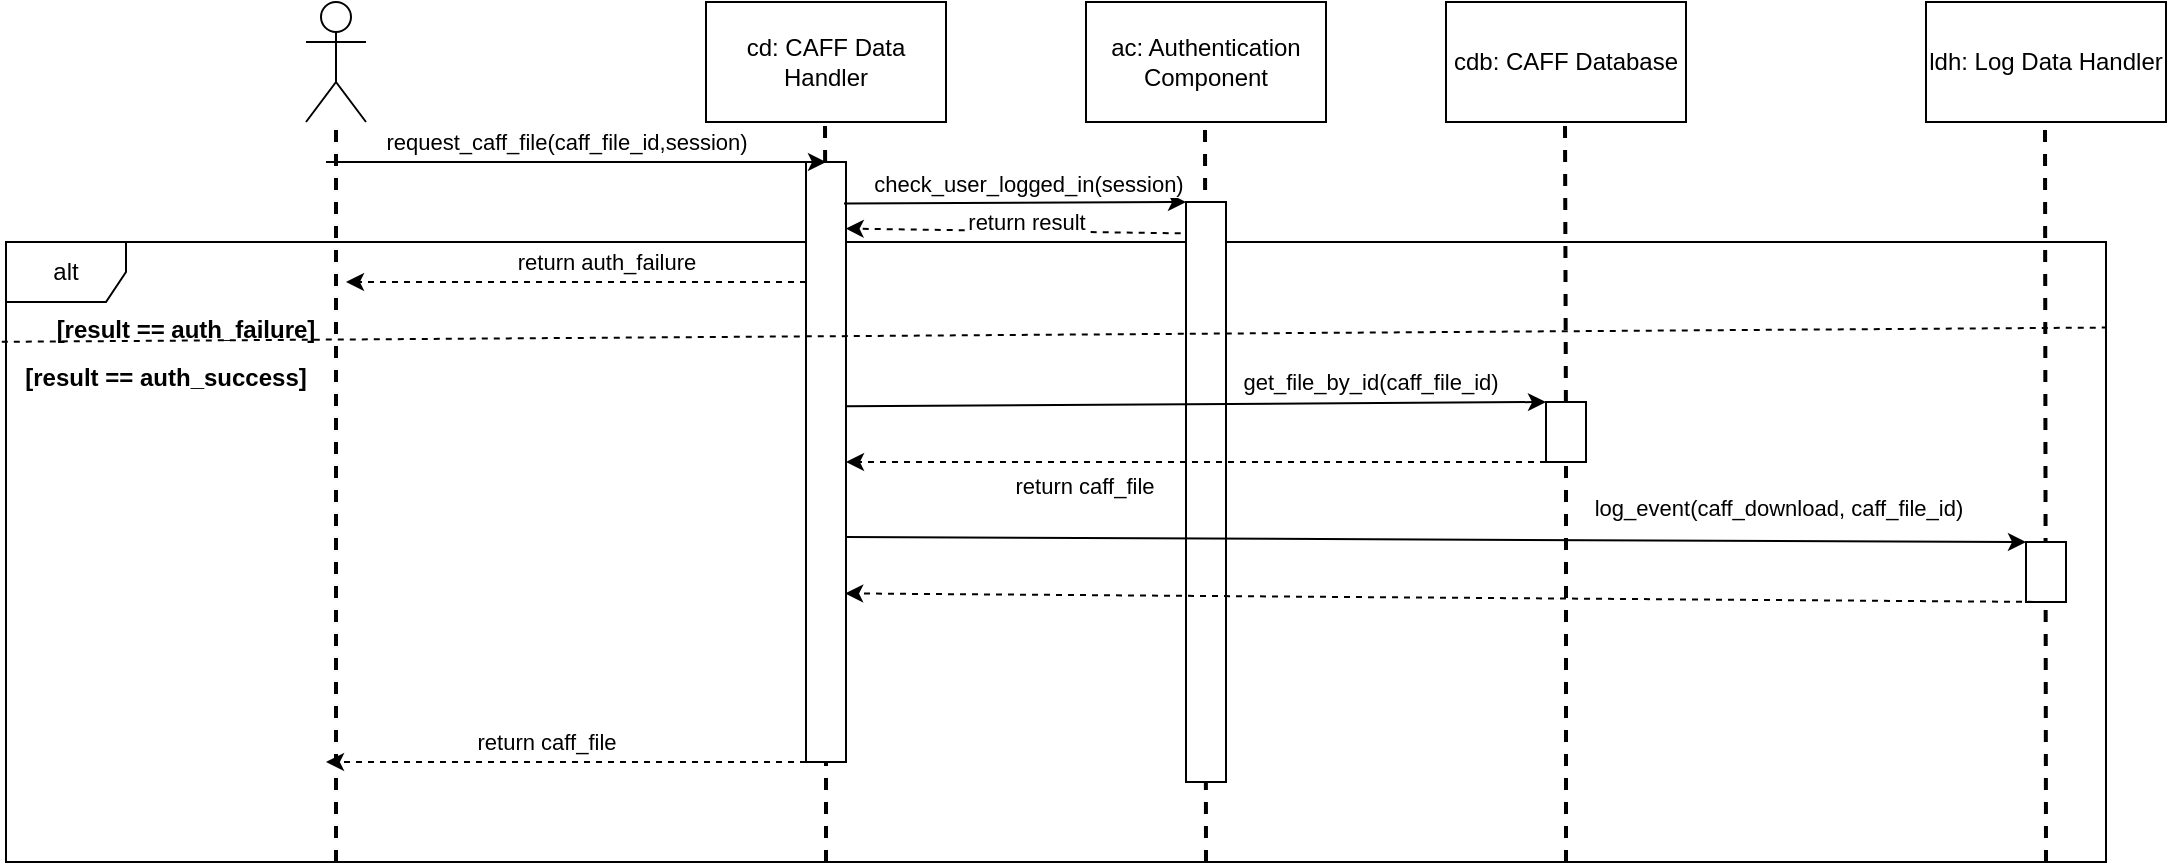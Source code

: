 <mxfile version="15.5.2" type="device"><diagram id="kgpKYQtTHZ0yAKxKKP6v" name="Page-1"><mxGraphModel dx="1199" dy="739" grid="1" gridSize="10" guides="1" tooltips="1" connect="1" arrows="1" fold="1" page="1" pageScale="1" pageWidth="850" pageHeight="1100" math="0" shadow="0"><root><mxCell id="0"/><mxCell id="1" parent="0"/><mxCell id="h9cBVhNPt7lurFuzkdUt-40" value="alt" style="shape=umlFrame;whiteSpace=wrap;html=1;" vertex="1" parent="1"><mxGeometry x="-210" y="240" width="1050" height="310" as="geometry"/></mxCell><mxCell id="h9cBVhNPt7lurFuzkdUt-1" value="" style="shape=umlActor;verticalLabelPosition=bottom;verticalAlign=top;html=1;outlineConnect=0;" vertex="1" parent="1"><mxGeometry x="-60" y="120" width="30" height="60" as="geometry"/></mxCell><mxCell id="h9cBVhNPt7lurFuzkdUt-4" value="" style="endArrow=none;dashed=1;html=1;strokeWidth=2;rounded=0;" edge="1" parent="1" target="h9cBVhNPt7lurFuzkdUt-1"><mxGeometry width="50" height="50" relative="1" as="geometry"><mxPoint x="-45" y="550" as="sourcePoint"/><mxPoint x="30" y="350" as="targetPoint"/></mxGeometry></mxCell><mxCell id="h9cBVhNPt7lurFuzkdUt-5" value="cd: CAFF Data Handler" style="rounded=0;whiteSpace=wrap;html=1;" vertex="1" parent="1"><mxGeometry x="140" y="120" width="120" height="60" as="geometry"/></mxCell><mxCell id="h9cBVhNPt7lurFuzkdUt-6" value="" style="endArrow=none;dashed=1;html=1;strokeWidth=2;rounded=0;startArrow=none;" edge="1" parent="1" source="h9cBVhNPt7lurFuzkdUt-7"><mxGeometry width="50" height="50" relative="1" as="geometry"><mxPoint x="199.5" y="520" as="sourcePoint"/><mxPoint x="199.5" y="180" as="targetPoint"/></mxGeometry></mxCell><mxCell id="h9cBVhNPt7lurFuzkdUt-7" value="" style="rounded=0;whiteSpace=wrap;html=1;" vertex="1" parent="1"><mxGeometry x="190" y="200" width="20" height="300" as="geometry"/></mxCell><mxCell id="h9cBVhNPt7lurFuzkdUt-8" value="" style="endArrow=none;dashed=1;html=1;strokeWidth=2;rounded=0;" edge="1" parent="1" target="h9cBVhNPt7lurFuzkdUt-7"><mxGeometry width="50" height="50" relative="1" as="geometry"><mxPoint x="200" y="550" as="sourcePoint"/><mxPoint x="199.5" y="180" as="targetPoint"/></mxGeometry></mxCell><mxCell id="h9cBVhNPt7lurFuzkdUt-9" value="ac: Authentication Component" style="rounded=0;whiteSpace=wrap;html=1;" vertex="1" parent="1"><mxGeometry x="330" y="120" width="120" height="60" as="geometry"/></mxCell><mxCell id="h9cBVhNPt7lurFuzkdUt-10" value="" style="endArrow=none;dashed=1;html=1;strokeWidth=2;rounded=0;startArrow=none;" edge="1" parent="1"><mxGeometry width="50" height="50" relative="1" as="geometry"><mxPoint x="390" y="550" as="sourcePoint"/><mxPoint x="389.5" y="180" as="targetPoint"/></mxGeometry></mxCell><mxCell id="h9cBVhNPt7lurFuzkdUt-11" value="" style="rounded=0;whiteSpace=wrap;html=1;" vertex="1" parent="1"><mxGeometry x="380" y="220" width="20" height="290" as="geometry"/></mxCell><mxCell id="h9cBVhNPt7lurFuzkdUt-13" value="cdb: CAFF Database" style="rounded=0;whiteSpace=wrap;html=1;" vertex="1" parent="1"><mxGeometry x="510" y="120" width="120" height="60" as="geometry"/></mxCell><mxCell id="h9cBVhNPt7lurFuzkdUt-14" value="" style="endArrow=none;dashed=1;html=1;strokeWidth=2;rounded=0;startArrow=none;" edge="1" parent="1" source="h9cBVhNPt7lurFuzkdUt-15"><mxGeometry width="50" height="50" relative="1" as="geometry"><mxPoint x="570" y="550" as="sourcePoint"/><mxPoint x="569.5" y="180" as="targetPoint"/></mxGeometry></mxCell><mxCell id="h9cBVhNPt7lurFuzkdUt-16" value="ldh: Log Data Handler" style="rounded=0;whiteSpace=wrap;html=1;" vertex="1" parent="1"><mxGeometry x="750" y="120" width="120" height="60" as="geometry"/></mxCell><mxCell id="h9cBVhNPt7lurFuzkdUt-17" value="" style="endArrow=none;dashed=1;html=1;strokeWidth=2;rounded=0;startArrow=none;" edge="1" parent="1"><mxGeometry width="50" height="50" relative="1" as="geometry"><mxPoint x="810" y="550" as="sourcePoint"/><mxPoint x="809.5" y="180" as="targetPoint"/></mxGeometry></mxCell><mxCell id="h9cBVhNPt7lurFuzkdUt-18" value="" style="rounded=0;whiteSpace=wrap;html=1;" vertex="1" parent="1"><mxGeometry x="800" y="390" width="20" height="30" as="geometry"/></mxCell><mxCell id="h9cBVhNPt7lurFuzkdUt-19" value="" style="endArrow=classic;html=1;rounded=0;entryX=0.5;entryY=0;entryDx=0;entryDy=0;" edge="1" parent="1" target="h9cBVhNPt7lurFuzkdUt-7"><mxGeometry width="50" height="50" relative="1" as="geometry"><mxPoint x="-50" y="200" as="sourcePoint"/><mxPoint x="270" y="540" as="targetPoint"/></mxGeometry></mxCell><mxCell id="h9cBVhNPt7lurFuzkdUt-20" value="request_caff_file(caff_file_id,session)" style="edgeLabel;html=1;align=center;verticalAlign=middle;resizable=0;points=[];" vertex="1" connectable="0" parent="h9cBVhNPt7lurFuzkdUt-19"><mxGeometry x="-0.397" y="2" relative="1" as="geometry"><mxPoint x="44" y="-8" as="offset"/></mxGeometry></mxCell><mxCell id="h9cBVhNPt7lurFuzkdUt-21" value="" style="endArrow=classic;html=1;rounded=0;exitX=0.95;exitY=0.069;exitDx=0;exitDy=0;exitPerimeter=0;entryX=0;entryY=0;entryDx=0;entryDy=0;" edge="1" parent="1" source="h9cBVhNPt7lurFuzkdUt-7" target="h9cBVhNPt7lurFuzkdUt-11"><mxGeometry width="50" height="50" relative="1" as="geometry"><mxPoint x="280" y="430" as="sourcePoint"/><mxPoint x="330" y="380" as="targetPoint"/></mxGeometry></mxCell><mxCell id="h9cBVhNPt7lurFuzkdUt-22" value="check_user_logged_in(session)" style="edgeLabel;html=1;align=center;verticalAlign=middle;resizable=0;points=[];" vertex="1" connectable="0" parent="h9cBVhNPt7lurFuzkdUt-21"><mxGeometry x="0.15" relative="1" as="geometry"><mxPoint x="-7" y="-10" as="offset"/></mxGeometry></mxCell><mxCell id="h9cBVhNPt7lurFuzkdUt-23" value="" style="endArrow=classic;html=1;rounded=0;entryX=0.992;entryY=0.111;entryDx=0;entryDy=0;entryPerimeter=0;exitX=-0.133;exitY=0.054;exitDx=0;exitDy=0;exitPerimeter=0;dashed=1;" edge="1" parent="1" source="h9cBVhNPt7lurFuzkdUt-11" target="h9cBVhNPt7lurFuzkdUt-7"><mxGeometry width="50" height="50" relative="1" as="geometry"><mxPoint x="240" y="430" as="sourcePoint"/><mxPoint x="290" y="380" as="targetPoint"/></mxGeometry></mxCell><mxCell id="h9cBVhNPt7lurFuzkdUt-24" value="return result" style="edgeLabel;html=1;align=center;verticalAlign=middle;resizable=0;points=[];" vertex="1" connectable="0" parent="h9cBVhNPt7lurFuzkdUt-23"><mxGeometry x="-0.204" y="-2" relative="1" as="geometry"><mxPoint x="-11" y="-3" as="offset"/></mxGeometry></mxCell><mxCell id="h9cBVhNPt7lurFuzkdUt-25" value="" style="endArrow=classic;html=1;rounded=0;dashed=1;" edge="1" parent="1"><mxGeometry width="50" height="50" relative="1" as="geometry"><mxPoint x="190" y="260" as="sourcePoint"/><mxPoint x="-40" y="260" as="targetPoint"/><Array as="points"/></mxGeometry></mxCell><mxCell id="h9cBVhNPt7lurFuzkdUt-26" value="return auth_failure" style="edgeLabel;html=1;align=center;verticalAlign=middle;resizable=0;points=[];" vertex="1" connectable="0" parent="h9cBVhNPt7lurFuzkdUt-25"><mxGeometry x="-0.234" y="1" relative="1" as="geometry"><mxPoint x="-12" y="-11" as="offset"/></mxGeometry></mxCell><mxCell id="h9cBVhNPt7lurFuzkdUt-27" value="" style="endArrow=classic;html=1;rounded=0;entryX=0;entryY=0;entryDx=0;entryDy=0;exitX=1;exitY=0.407;exitDx=0;exitDy=0;exitPerimeter=0;" edge="1" parent="1" source="h9cBVhNPt7lurFuzkdUt-7" target="h9cBVhNPt7lurFuzkdUt-15"><mxGeometry width="50" height="50" relative="1" as="geometry"><mxPoint x="210" y="360" as="sourcePoint"/><mxPoint x="260" y="310" as="targetPoint"/></mxGeometry></mxCell><mxCell id="h9cBVhNPt7lurFuzkdUt-28" value="get_file_by_id(caff_file_id)" style="edgeLabel;html=1;align=center;verticalAlign=middle;resizable=0;points=[];" vertex="1" connectable="0" parent="h9cBVhNPt7lurFuzkdUt-27"><mxGeometry x="0.216" y="3" relative="1" as="geometry"><mxPoint x="49" y="-8" as="offset"/></mxGeometry></mxCell><mxCell id="h9cBVhNPt7lurFuzkdUt-29" value="" style="endArrow=classic;html=1;rounded=0;exitX=0;exitY=1;exitDx=0;exitDy=0;dashed=1;" edge="1" parent="1" source="h9cBVhNPt7lurFuzkdUt-15"><mxGeometry width="50" height="50" relative="1" as="geometry"><mxPoint x="550" y="390" as="sourcePoint"/><mxPoint x="210" y="350" as="targetPoint"/></mxGeometry></mxCell><mxCell id="h9cBVhNPt7lurFuzkdUt-30" value="return caff_file" style="edgeLabel;html=1;align=center;verticalAlign=middle;resizable=0;points=[];" vertex="1" connectable="0" parent="h9cBVhNPt7lurFuzkdUt-29"><mxGeometry x="0.28" y="-2" relative="1" as="geometry"><mxPoint x="-7" y="14" as="offset"/></mxGeometry></mxCell><mxCell id="h9cBVhNPt7lurFuzkdUt-31" value="" style="endArrow=classic;html=1;rounded=0;exitX=0.979;exitY=0.625;exitDx=0;exitDy=0;exitPerimeter=0;entryX=0;entryY=0;entryDx=0;entryDy=0;" edge="1" parent="1" source="h9cBVhNPt7lurFuzkdUt-7" target="h9cBVhNPt7lurFuzkdUt-18"><mxGeometry width="50" height="50" relative="1" as="geometry"><mxPoint x="200" y="430" as="sourcePoint"/><mxPoint x="250" y="380" as="targetPoint"/></mxGeometry></mxCell><mxCell id="h9cBVhNPt7lurFuzkdUt-35" value="log_event(caff_download, caff_file_id)" style="edgeLabel;html=1;align=center;verticalAlign=middle;resizable=0;points=[];" vertex="1" connectable="0" parent="h9cBVhNPt7lurFuzkdUt-31"><mxGeometry x="0.664" y="1" relative="1" as="geometry"><mxPoint x="-25" y="-16" as="offset"/></mxGeometry></mxCell><mxCell id="h9cBVhNPt7lurFuzkdUt-15" value="" style="rounded=0;whiteSpace=wrap;html=1;" vertex="1" parent="1"><mxGeometry x="560" y="320" width="20" height="30" as="geometry"/></mxCell><mxCell id="h9cBVhNPt7lurFuzkdUt-34" value="" style="endArrow=none;dashed=1;html=1;strokeWidth=2;rounded=0;startArrow=none;" edge="1" parent="1" target="h9cBVhNPt7lurFuzkdUt-15"><mxGeometry width="50" height="50" relative="1" as="geometry"><mxPoint x="570" y="550.0" as="sourcePoint"/><mxPoint x="569.5" y="180" as="targetPoint"/></mxGeometry></mxCell><mxCell id="h9cBVhNPt7lurFuzkdUt-36" value="" style="endArrow=classic;html=1;rounded=0;exitX=0.5;exitY=1;exitDx=0;exitDy=0;entryX=0.979;entryY=0.719;entryDx=0;entryDy=0;entryPerimeter=0;dashed=1;" edge="1" parent="1" source="h9cBVhNPt7lurFuzkdUt-18" target="h9cBVhNPt7lurFuzkdUt-7"><mxGeometry width="50" height="50" relative="1" as="geometry"><mxPoint x="800" y="450" as="sourcePoint"/><mxPoint x="850" y="400" as="targetPoint"/></mxGeometry></mxCell><mxCell id="h9cBVhNPt7lurFuzkdUt-38" value="" style="endArrow=classic;html=1;rounded=0;dashed=1;exitX=0;exitY=1;exitDx=0;exitDy=0;" edge="1" parent="1" source="h9cBVhNPt7lurFuzkdUt-7"><mxGeometry width="50" height="50" relative="1" as="geometry"><mxPoint x="190" y="540" as="sourcePoint"/><mxPoint x="-50" y="500" as="targetPoint"/></mxGeometry></mxCell><mxCell id="h9cBVhNPt7lurFuzkdUt-39" value="return caff_file" style="edgeLabel;html=1;align=center;verticalAlign=middle;resizable=0;points=[];" vertex="1" connectable="0" parent="h9cBVhNPt7lurFuzkdUt-38"><mxGeometry x="0.121" y="-1" relative="1" as="geometry"><mxPoint x="4" y="-9" as="offset"/></mxGeometry></mxCell><mxCell id="h9cBVhNPt7lurFuzkdUt-41" value="" style="endArrow=none;dashed=1;html=1;rounded=0;exitX=-0.002;exitY=0.161;exitDx=0;exitDy=0;exitPerimeter=0;entryX=1;entryY=0.138;entryDx=0;entryDy=0;entryPerimeter=0;" edge="1" parent="1" source="h9cBVhNPt7lurFuzkdUt-40" target="h9cBVhNPt7lurFuzkdUt-40"><mxGeometry width="50" height="50" relative="1" as="geometry"><mxPoint x="-10" y="370" as="sourcePoint"/><mxPoint x="40" y="320" as="targetPoint"/></mxGeometry></mxCell><mxCell id="h9cBVhNPt7lurFuzkdUt-42" value="[result == auth_failure]" style="text;align=center;fontStyle=1;verticalAlign=middle;spacingLeft=3;spacingRight=3;strokeColor=none;rotatable=0;points=[[0,0.5],[1,0.5]];portConstraint=eastwest;" vertex="1" parent="1"><mxGeometry x="-160" y="270" width="80" height="26" as="geometry"/></mxCell><mxCell id="h9cBVhNPt7lurFuzkdUt-43" value="[result == auth_success]" style="text;align=center;fontStyle=1;verticalAlign=middle;spacingLeft=3;spacingRight=3;strokeColor=none;rotatable=0;points=[[0,0.5],[1,0.5]];portConstraint=eastwest;" vertex="1" parent="1"><mxGeometry x="-170" y="294" width="80" height="26" as="geometry"/></mxCell></root></mxGraphModel></diagram></mxfile>